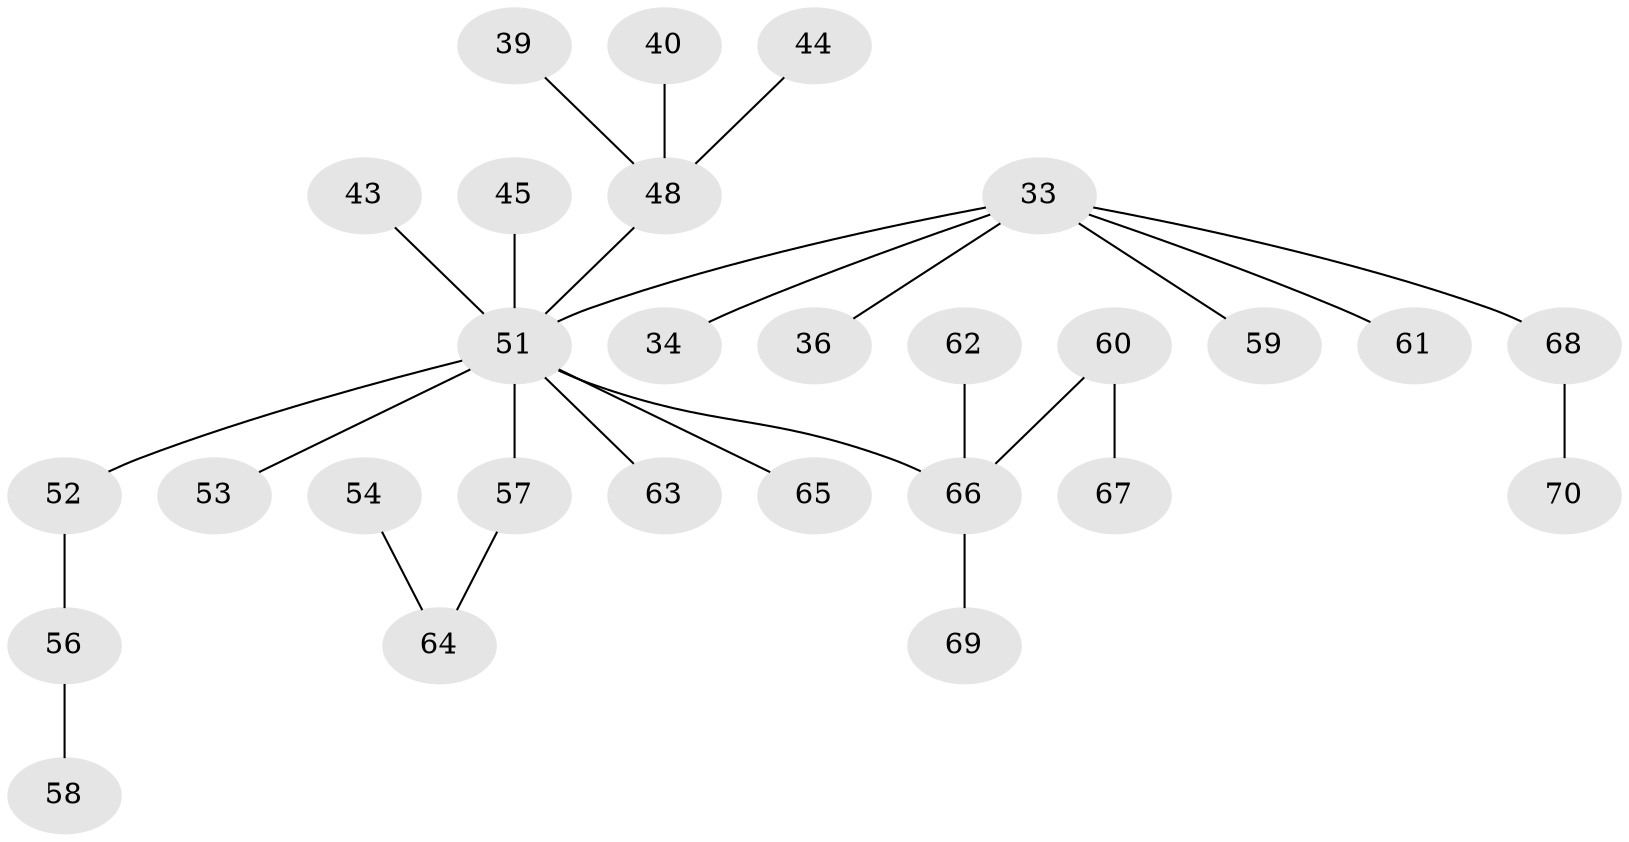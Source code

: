 // original degree distribution, {6: 0.014285714285714285, 3: 0.2, 7: 0.014285714285714285, 1: 0.5285714285714286, 5: 0.02857142857142857, 2: 0.17142857142857143, 4: 0.04285714285714286}
// Generated by graph-tools (version 1.1) at 2025/55/03/04/25 21:55:35]
// undirected, 28 vertices, 27 edges
graph export_dot {
graph [start="1"]
  node [color=gray90,style=filled];
  33 [super="+4+5+9+10+15+13+14+17+25+28+30"];
  34;
  36;
  39;
  40;
  43;
  44;
  45;
  48 [super="+35+27+23"];
  51 [super="+42+50+41"];
  52;
  53;
  54;
  56;
  57 [super="+3"];
  58;
  59;
  60;
  61;
  62;
  63;
  64 [super="+49"];
  65;
  66 [super="+55"];
  67;
  68;
  69;
  70;
  33 -- 34;
  33 -- 36;
  33 -- 51;
  33 -- 59;
  33 -- 68;
  33 -- 61;
  39 -- 48;
  40 -- 48;
  43 -- 51;
  44 -- 48;
  45 -- 51;
  48 -- 51;
  51 -- 65;
  51 -- 63;
  51 -- 66;
  51 -- 52;
  51 -- 53;
  51 -- 57;
  52 -- 56;
  54 -- 64;
  56 -- 58;
  57 -- 64;
  60 -- 67;
  60 -- 66;
  62 -- 66;
  66 -- 69;
  68 -- 70;
}
